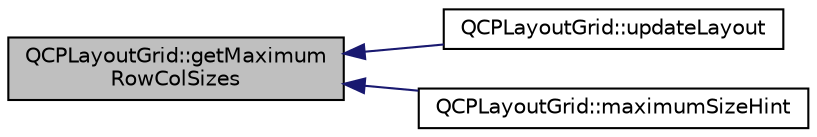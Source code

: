 digraph "QCPLayoutGrid::getMaximumRowColSizes"
{
  edge [fontname="Helvetica",fontsize="10",labelfontname="Helvetica",labelfontsize="10"];
  node [fontname="Helvetica",fontsize="10",shape=record];
  rankdir="LR";
  Node106 [label="QCPLayoutGrid::getMaximum\lRowColSizes",height=0.2,width=0.4,color="black", fillcolor="grey75", style="filled", fontcolor="black"];
  Node106 -> Node107 [dir="back",color="midnightblue",fontsize="10",style="solid",fontname="Helvetica"];
  Node107 [label="QCPLayoutGrid::updateLayout",height=0.2,width=0.4,color="black", fillcolor="white", style="filled",URL="$class_q_c_p_layout_grid.html#a07f8dd7d3d61d7345026621d446042a4"];
  Node106 -> Node108 [dir="back",color="midnightblue",fontsize="10",style="solid",fontname="Helvetica"];
  Node108 [label="QCPLayoutGrid::maximumSizeHint",height=0.2,width=0.4,color="black", fillcolor="white", style="filled",URL="$class_q_c_p_layout_grid.html#a3720d1b79931b2bdec3f2158a5f0181c"];
}
